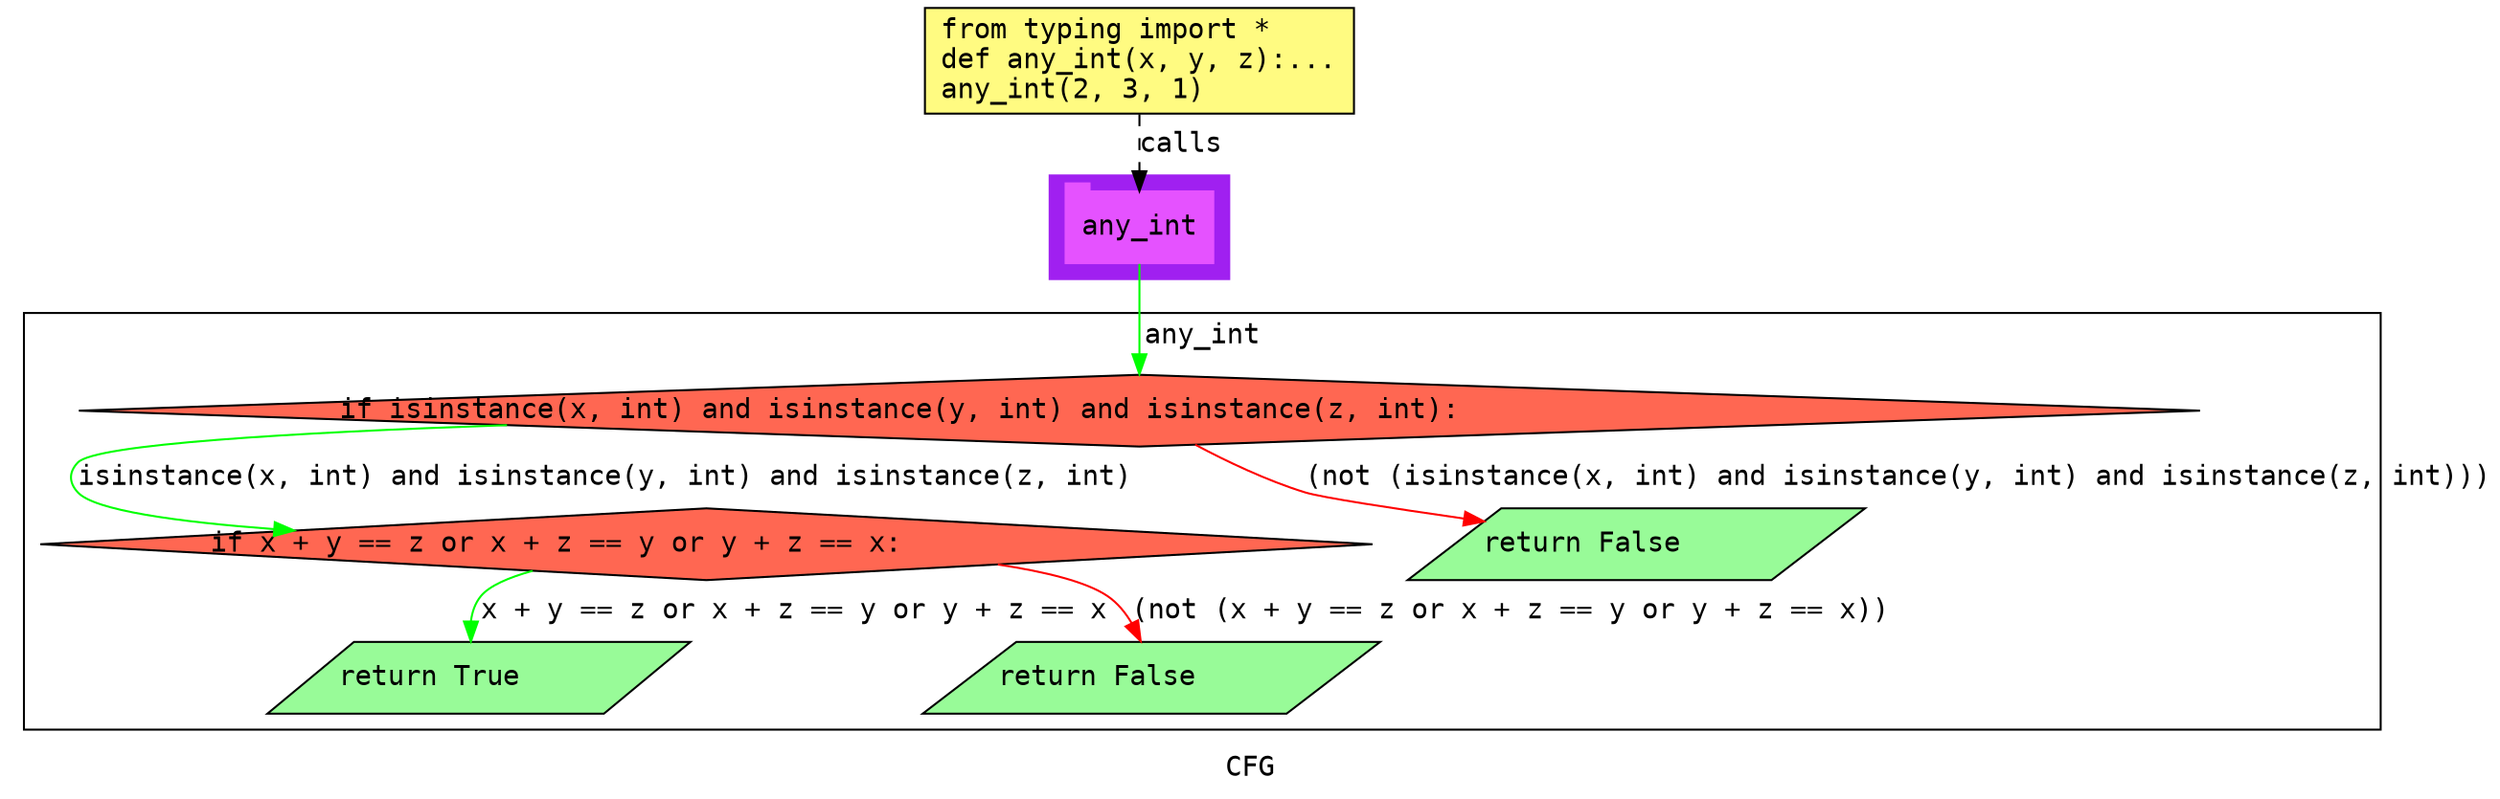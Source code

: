 digraph cluster52CFG {
	graph [bb="0,0,1245,393",
		compound=True,
		fontname="DejaVu Sans Mono",
		label=CFG,
		lheight=0.21,
		lp="622.5,11.5",
		lwidth=0.35,
		pack=False,
		rankdir=TB,
		ranksep=0.02
	];
	node [fontname="DejaVu Sans Mono",
		label="\N"
	];
	edge [fontname="DejaVu Sans Mono"];
	subgraph cluster_1 {
		graph [bb="521,257,611,309",
			color=purple,
			compound=true,
			fontname="DejaVu Sans Mono",
			label="",
			rankdir=TB,
			ranksep=0.02,
			shape=tab,
			style=filled
		];
		node [fontname="DejaVu Sans Mono"];
		edge [fontname="DejaVu Sans Mono"];
		12	[color="#E552FF",
			height=0.5,
			label=any_int,
			linenum="[10]",
			pos="566,283",
			shape=tab,
			style=filled,
			width=1.0278];
	}
	subgraph cluster0any_int {
		graph [bb="8,31,1189,240",
			compound=True,
			fontname="DejaVu Sans Mono",
			label=any_int,
			lheight=0.21,
			lp="598.5,228.5",
			lwidth=0.81,
			pack=False,
			rankdir=TB,
			ranksep=0.02
		];
		node [fontname="DejaVu Sans Mono"];
		edge [fontname="DejaVu Sans Mono"];
		3	[fillcolor="#FF6752",
			height=0.5,
			label="if isinstance(x, int) and isinstance(y, int) and isinstance(z, int):\l",
			linenum="[4]",
			pos="566,191",
			shape=diamond,
			style="filled,solid",
			width=14.758];
		4	[fillcolor="#FF6752",
			height=0.5,
			label="if x + y == z or x + z == y or y + z == x:\l",
			linenum="[5]",
			pos="350,124",
			shape=diamond,
			style="filled,solid",
			width=9.2682];
		3 -> 4	[color=green,
			label="isinstance(x, int) and isinstance(y, int) and isinstance(z, int)",
			lp="299.5,157.5",
			pos="e,143.43,130.87 249.65,183.71 140.79,179.95 43.66,174.08 35,165 30.398,160.18 30.476,154.9 35,150 43.288,141.03 83.936,135.27 133.42,\
131.58"];
		5	[fillcolor="#98fb98",
			height=0.5,
			label="return False\l",
			linenum="[8]",
			pos="812,124",
			shape=parallelogram,
			style="filled,solid",
			width=3.0706];
		3 -> 5	[color=red,
			label="(not (isinstance(x, int) and isinstance(y, int) and isinstance(z, int)))",
			lp="947.5,157.5",
			pos="e,737.98,135.42 594.7,173.76 610.55,165.46 630.86,155.9 650,150 657.99,147.54 692.75,142.07 728.03,136.88"];
		6	[fillcolor="#98fb98",
			height=0.5,
			label="return True\l",
			linenum="[6]",
			pos="234,57",
			shape=parallelogram,
			style="filled,solid",
			width=2.8323];
		4 -> 6	[color=green,
			label="x + y == z or x + z == y or y + z == x",
			lp="392,90.5",
			pos="e,229.96,75.232 261.09,110.72 249.02,107.38 239.3,103.2 235,98 232.03,94.41 230.55,89.955 229.98,85.336"];
		7	[fillcolor="#98fb98",
			height=0.5,
			label="return False\l",
			linenum="[7]",
			pos="571,57",
			shape=parallelogram,
			style="filled,solid",
			width=3.0706];
		4 -> 7	[color=red,
			label="(not (x + y == z or x + z == y or y + z == x))",
			lp="751,90.5",
			pos="e,565.63,75.349 494.56,113.73 518.35,110.1 538.63,105.04 549,98 554.04,94.578 558.04,89.604 561.16,84.319"];
	}
	1	[fillcolor="#FFFB81",
		height=0.73611,
		label="from typing import *\ldef any_int(x, y, z):...\lany_int(2, 3, 1)\l",
		linenum="[1]",
		pos="566,366.5",
		shape=rectangle,
		style="filled,solid",
		width=2.9861];
	1 -> 12	[label=calls,
		lp="587,324.5",
		pos="e,566,301.13 566,339.71 566,330.66 566,320.47 566,311.3",
		style=dashed];
	12 -> 3	[color=green,
		pos="e,566,209.3 566,264.65 566,251.82 566,234.11 566,219.38"];
}
